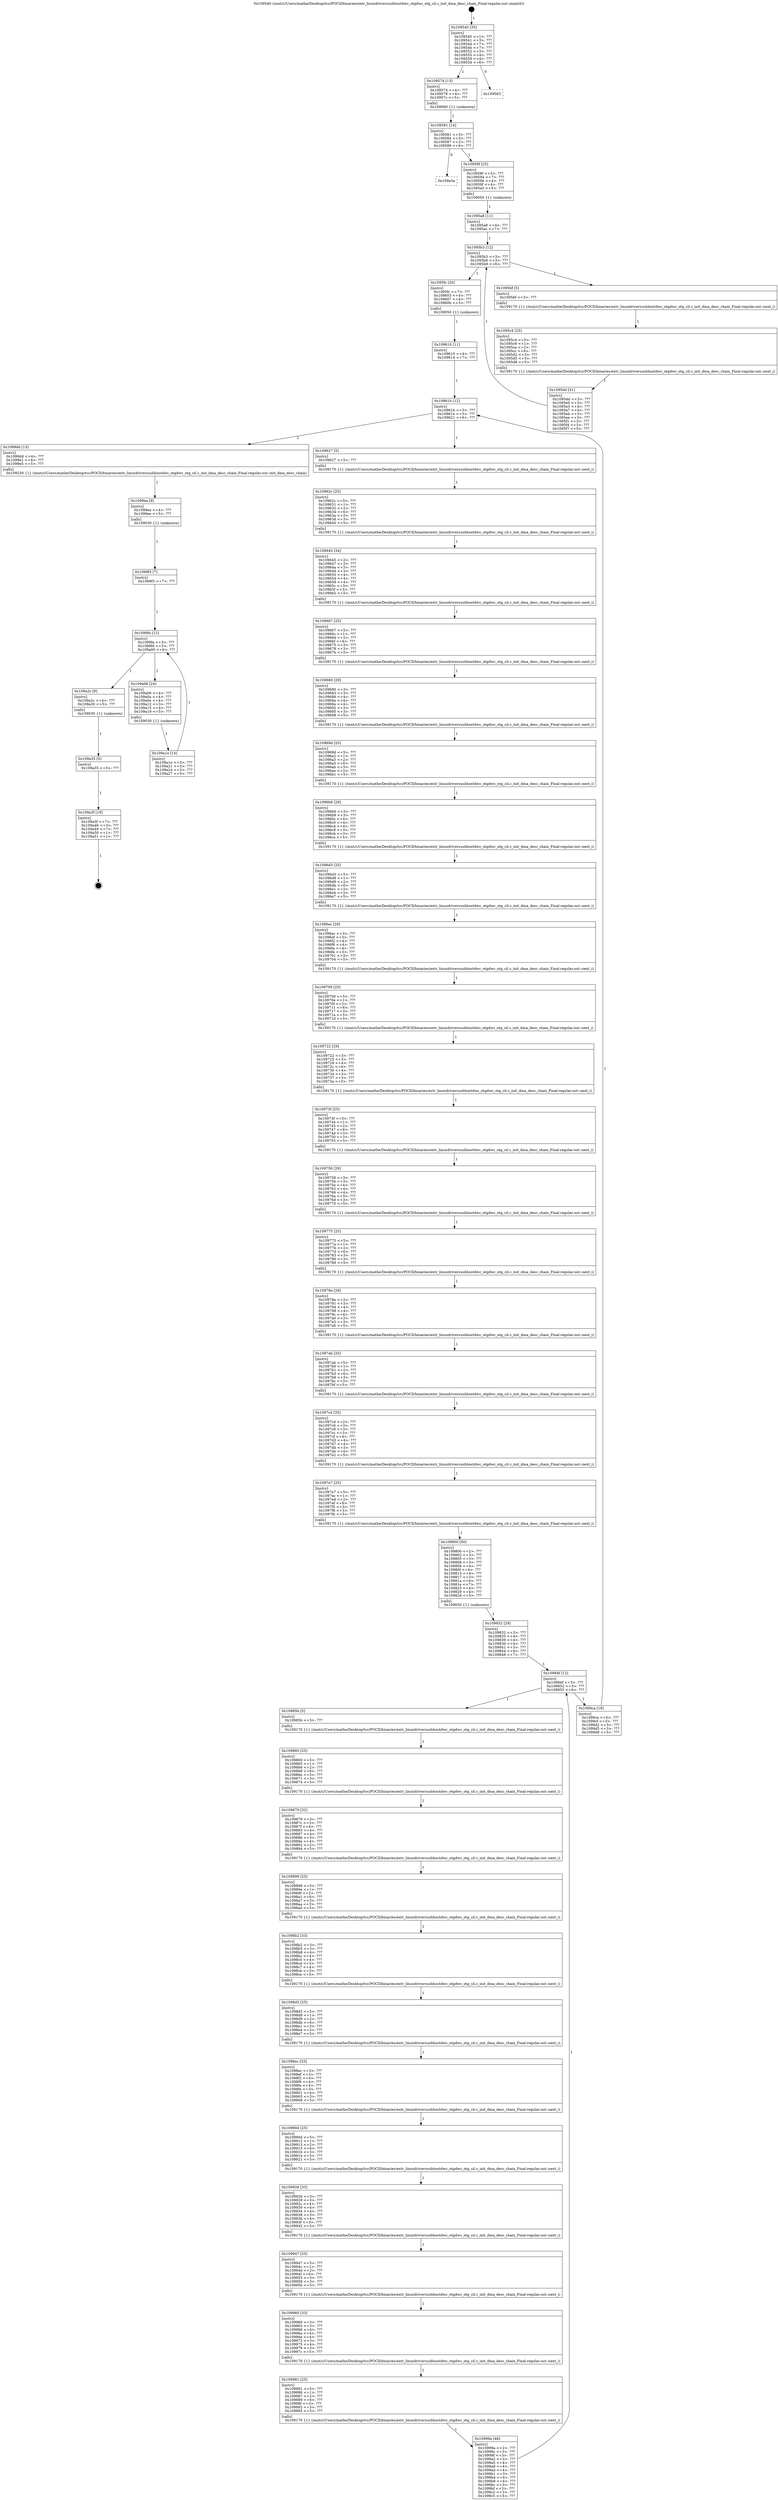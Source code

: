 digraph "0x109540" {
  label = "0x109540 (/mnt/c/Users/mathe/Desktop/tcc/POCII/binaries/extr_linuxdriversusbhostdwc_otgdwc_otg_cil.c_init_dma_desc_chain_Final-regular.out::main(0))"
  labelloc = "t"
  node[shape=record]

  Entry [label="",width=0.3,height=0.3,shape=circle,fillcolor=black,style=filled]
  "0x109540" [label="{
     0x109540 [35]\l
     | [instrs]\l
     &nbsp;&nbsp;0x109540 \<+1\>: ???\l
     &nbsp;&nbsp;0x109541 \<+3\>: ???\l
     &nbsp;&nbsp;0x109544 \<+7\>: ???\l
     &nbsp;&nbsp;0x10954b \<+7\>: ???\l
     &nbsp;&nbsp;0x109552 \<+3\>: ???\l
     &nbsp;&nbsp;0x109555 \<+4\>: ???\l
     &nbsp;&nbsp;0x109559 \<+4\>: ???\l
     &nbsp;&nbsp;0x10955d \<+6\>: ???\l
  }"]
  "0x109574" [label="{
     0x109574 [13]\l
     | [instrs]\l
     &nbsp;&nbsp;0x109574 \<+4\>: ???\l
     &nbsp;&nbsp;0x109578 \<+4\>: ???\l
     &nbsp;&nbsp;0x10957c \<+5\>: ???\l
     | [calls]\l
     &nbsp;&nbsp;0x109060 \{1\} (unknown)\l
  }"]
  "0x109563" [label="{
     0x109563\l
  }", style=dashed]
  "0x109581" [label="{
     0x109581 [14]\l
     | [instrs]\l
     &nbsp;&nbsp;0x109581 \<+3\>: ???\l
     &nbsp;&nbsp;0x109584 \<+3\>: ???\l
     &nbsp;&nbsp;0x109587 \<+2\>: ???\l
     &nbsp;&nbsp;0x109589 \<+6\>: ???\l
  }"]
  "0x109a3a" [label="{
     0x109a3a\l
  }", style=dashed]
  "0x10958f" [label="{
     0x10958f [25]\l
     | [instrs]\l
     &nbsp;&nbsp;0x10958f \<+5\>: ???\l
     &nbsp;&nbsp;0x109594 \<+7\>: ???\l
     &nbsp;&nbsp;0x10959b \<+4\>: ???\l
     &nbsp;&nbsp;0x10959f \<+4\>: ???\l
     &nbsp;&nbsp;0x1095a3 \<+5\>: ???\l
     | [calls]\l
     &nbsp;&nbsp;0x109050 \{1\} (unknown)\l
  }"]
  Exit [label="",width=0.3,height=0.3,shape=circle,fillcolor=black,style=filled,peripheries=2]
  "0x1095b3" [label="{
     0x1095b3 [12]\l
     | [instrs]\l
     &nbsp;&nbsp;0x1095b3 \<+3\>: ???\l
     &nbsp;&nbsp;0x1095b6 \<+3\>: ???\l
     &nbsp;&nbsp;0x1095b9 \<+6\>: ???\l
  }"]
  "0x1095fc" [label="{
     0x1095fc [20]\l
     | [instrs]\l
     &nbsp;&nbsp;0x1095fc \<+7\>: ???\l
     &nbsp;&nbsp;0x109603 \<+4\>: ???\l
     &nbsp;&nbsp;0x109607 \<+4\>: ???\l
     &nbsp;&nbsp;0x10960b \<+5\>: ???\l
     | [calls]\l
     &nbsp;&nbsp;0x109050 \{1\} (unknown)\l
  }"]
  "0x1095bf" [label="{
     0x1095bf [5]\l
     | [instrs]\l
     &nbsp;&nbsp;0x1095bf \<+5\>: ???\l
     | [calls]\l
     &nbsp;&nbsp;0x109170 \{1\} (/mnt/c/Users/mathe/Desktop/tcc/POCII/binaries/extr_linuxdriversusbhostdwc_otgdwc_otg_cil.c_init_dma_desc_chain_Final-regular.out::next_i)\l
  }"]
  "0x1095c4" [label="{
     0x1095c4 [25]\l
     | [instrs]\l
     &nbsp;&nbsp;0x1095c4 \<+5\>: ???\l
     &nbsp;&nbsp;0x1095c9 \<+1\>: ???\l
     &nbsp;&nbsp;0x1095ca \<+2\>: ???\l
     &nbsp;&nbsp;0x1095cc \<+6\>: ???\l
     &nbsp;&nbsp;0x1095d2 \<+3\>: ???\l
     &nbsp;&nbsp;0x1095d5 \<+3\>: ???\l
     &nbsp;&nbsp;0x1095d8 \<+5\>: ???\l
     | [calls]\l
     &nbsp;&nbsp;0x109170 \{1\} (/mnt/c/Users/mathe/Desktop/tcc/POCII/binaries/extr_linuxdriversusbhostdwc_otgdwc_otg_cil.c_init_dma_desc_chain_Final-regular.out::next_i)\l
  }"]
  "0x1095dd" [label="{
     0x1095dd [31]\l
     | [instrs]\l
     &nbsp;&nbsp;0x1095dd \<+3\>: ???\l
     &nbsp;&nbsp;0x1095e0 \<+3\>: ???\l
     &nbsp;&nbsp;0x1095e3 \<+4\>: ???\l
     &nbsp;&nbsp;0x1095e7 \<+4\>: ???\l
     &nbsp;&nbsp;0x1095eb \<+3\>: ???\l
     &nbsp;&nbsp;0x1095ee \<+3\>: ???\l
     &nbsp;&nbsp;0x1095f1 \<+3\>: ???\l
     &nbsp;&nbsp;0x1095f4 \<+3\>: ???\l
     &nbsp;&nbsp;0x1095f7 \<+5\>: ???\l
  }"]
  "0x1095a8" [label="{
     0x1095a8 [11]\l
     | [instrs]\l
     &nbsp;&nbsp;0x1095a8 \<+4\>: ???\l
     &nbsp;&nbsp;0x1095ac \<+7\>: ???\l
  }"]
  "0x10961b" [label="{
     0x10961b [12]\l
     | [instrs]\l
     &nbsp;&nbsp;0x10961b \<+3\>: ???\l
     &nbsp;&nbsp;0x10961e \<+3\>: ???\l
     &nbsp;&nbsp;0x109621 \<+6\>: ???\l
  }"]
  "0x1099dd" [label="{
     0x1099dd [13]\l
     | [instrs]\l
     &nbsp;&nbsp;0x1099dd \<+4\>: ???\l
     &nbsp;&nbsp;0x1099e1 \<+4\>: ???\l
     &nbsp;&nbsp;0x1099e5 \<+5\>: ???\l
     | [calls]\l
     &nbsp;&nbsp;0x109230 \{1\} (/mnt/c/Users/mathe/Desktop/tcc/POCII/binaries/extr_linuxdriversusbhostdwc_otgdwc_otg_cil.c_init_dma_desc_chain_Final-regular.out::init_dma_desc_chain)\l
  }"]
  "0x109627" [label="{
     0x109627 [5]\l
     | [instrs]\l
     &nbsp;&nbsp;0x109627 \<+5\>: ???\l
     | [calls]\l
     &nbsp;&nbsp;0x109170 \{1\} (/mnt/c/Users/mathe/Desktop/tcc/POCII/binaries/extr_linuxdriversusbhostdwc_otgdwc_otg_cil.c_init_dma_desc_chain_Final-regular.out::next_i)\l
  }"]
  "0x10962c" [label="{
     0x10962c [25]\l
     | [instrs]\l
     &nbsp;&nbsp;0x10962c \<+5\>: ???\l
     &nbsp;&nbsp;0x109631 \<+1\>: ???\l
     &nbsp;&nbsp;0x109632 \<+2\>: ???\l
     &nbsp;&nbsp;0x109634 \<+6\>: ???\l
     &nbsp;&nbsp;0x10963a \<+3\>: ???\l
     &nbsp;&nbsp;0x10963d \<+3\>: ???\l
     &nbsp;&nbsp;0x109640 \<+5\>: ???\l
     | [calls]\l
     &nbsp;&nbsp;0x109170 \{1\} (/mnt/c/Users/mathe/Desktop/tcc/POCII/binaries/extr_linuxdriversusbhostdwc_otgdwc_otg_cil.c_init_dma_desc_chain_Final-regular.out::next_i)\l
  }"]
  "0x109645" [label="{
     0x109645 [34]\l
     | [instrs]\l
     &nbsp;&nbsp;0x109645 \<+2\>: ???\l
     &nbsp;&nbsp;0x109647 \<+3\>: ???\l
     &nbsp;&nbsp;0x10964a \<+3\>: ???\l
     &nbsp;&nbsp;0x10964d \<+3\>: ???\l
     &nbsp;&nbsp;0x109650 \<+4\>: ???\l
     &nbsp;&nbsp;0x109654 \<+4\>: ???\l
     &nbsp;&nbsp;0x109658 \<+4\>: ???\l
     &nbsp;&nbsp;0x10965c \<+3\>: ???\l
     &nbsp;&nbsp;0x10965f \<+3\>: ???\l
     &nbsp;&nbsp;0x109662 \<+5\>: ???\l
     | [calls]\l
     &nbsp;&nbsp;0x109170 \{1\} (/mnt/c/Users/mathe/Desktop/tcc/POCII/binaries/extr_linuxdriversusbhostdwc_otgdwc_otg_cil.c_init_dma_desc_chain_Final-regular.out::next_i)\l
  }"]
  "0x109667" [label="{
     0x109667 [25]\l
     | [instrs]\l
     &nbsp;&nbsp;0x109667 \<+5\>: ???\l
     &nbsp;&nbsp;0x10966c \<+1\>: ???\l
     &nbsp;&nbsp;0x10966d \<+2\>: ???\l
     &nbsp;&nbsp;0x10966f \<+6\>: ???\l
     &nbsp;&nbsp;0x109675 \<+3\>: ???\l
     &nbsp;&nbsp;0x109678 \<+3\>: ???\l
     &nbsp;&nbsp;0x10967b \<+5\>: ???\l
     | [calls]\l
     &nbsp;&nbsp;0x109170 \{1\} (/mnt/c/Users/mathe/Desktop/tcc/POCII/binaries/extr_linuxdriversusbhostdwc_otgdwc_otg_cil.c_init_dma_desc_chain_Final-regular.out::next_i)\l
  }"]
  "0x109680" [label="{
     0x109680 [29]\l
     | [instrs]\l
     &nbsp;&nbsp;0x109680 \<+3\>: ???\l
     &nbsp;&nbsp;0x109683 \<+3\>: ???\l
     &nbsp;&nbsp;0x109686 \<+4\>: ???\l
     &nbsp;&nbsp;0x10968a \<+4\>: ???\l
     &nbsp;&nbsp;0x10968e \<+4\>: ???\l
     &nbsp;&nbsp;0x109692 \<+3\>: ???\l
     &nbsp;&nbsp;0x109695 \<+3\>: ???\l
     &nbsp;&nbsp;0x109698 \<+5\>: ???\l
     | [calls]\l
     &nbsp;&nbsp;0x109170 \{1\} (/mnt/c/Users/mathe/Desktop/tcc/POCII/binaries/extr_linuxdriversusbhostdwc_otgdwc_otg_cil.c_init_dma_desc_chain_Final-regular.out::next_i)\l
  }"]
  "0x10969d" [label="{
     0x10969d [25]\l
     | [instrs]\l
     &nbsp;&nbsp;0x10969d \<+5\>: ???\l
     &nbsp;&nbsp;0x1096a2 \<+1\>: ???\l
     &nbsp;&nbsp;0x1096a3 \<+2\>: ???\l
     &nbsp;&nbsp;0x1096a5 \<+6\>: ???\l
     &nbsp;&nbsp;0x1096ab \<+3\>: ???\l
     &nbsp;&nbsp;0x1096ae \<+3\>: ???\l
     &nbsp;&nbsp;0x1096b1 \<+5\>: ???\l
     | [calls]\l
     &nbsp;&nbsp;0x109170 \{1\} (/mnt/c/Users/mathe/Desktop/tcc/POCII/binaries/extr_linuxdriversusbhostdwc_otgdwc_otg_cil.c_init_dma_desc_chain_Final-regular.out::next_i)\l
  }"]
  "0x1096b6" [label="{
     0x1096b6 [29]\l
     | [instrs]\l
     &nbsp;&nbsp;0x1096b6 \<+3\>: ???\l
     &nbsp;&nbsp;0x1096b9 \<+3\>: ???\l
     &nbsp;&nbsp;0x1096bc \<+4\>: ???\l
     &nbsp;&nbsp;0x1096c0 \<+4\>: ???\l
     &nbsp;&nbsp;0x1096c4 \<+4\>: ???\l
     &nbsp;&nbsp;0x1096c8 \<+3\>: ???\l
     &nbsp;&nbsp;0x1096cb \<+3\>: ???\l
     &nbsp;&nbsp;0x1096ce \<+5\>: ???\l
     | [calls]\l
     &nbsp;&nbsp;0x109170 \{1\} (/mnt/c/Users/mathe/Desktop/tcc/POCII/binaries/extr_linuxdriversusbhostdwc_otgdwc_otg_cil.c_init_dma_desc_chain_Final-regular.out::next_i)\l
  }"]
  "0x1096d3" [label="{
     0x1096d3 [25]\l
     | [instrs]\l
     &nbsp;&nbsp;0x1096d3 \<+5\>: ???\l
     &nbsp;&nbsp;0x1096d8 \<+1\>: ???\l
     &nbsp;&nbsp;0x1096d9 \<+2\>: ???\l
     &nbsp;&nbsp;0x1096db \<+6\>: ???\l
     &nbsp;&nbsp;0x1096e1 \<+3\>: ???\l
     &nbsp;&nbsp;0x1096e4 \<+3\>: ???\l
     &nbsp;&nbsp;0x1096e7 \<+5\>: ???\l
     | [calls]\l
     &nbsp;&nbsp;0x109170 \{1\} (/mnt/c/Users/mathe/Desktop/tcc/POCII/binaries/extr_linuxdriversusbhostdwc_otgdwc_otg_cil.c_init_dma_desc_chain_Final-regular.out::next_i)\l
  }"]
  "0x1096ec" [label="{
     0x1096ec [29]\l
     | [instrs]\l
     &nbsp;&nbsp;0x1096ec \<+3\>: ???\l
     &nbsp;&nbsp;0x1096ef \<+3\>: ???\l
     &nbsp;&nbsp;0x1096f2 \<+4\>: ???\l
     &nbsp;&nbsp;0x1096f6 \<+4\>: ???\l
     &nbsp;&nbsp;0x1096fa \<+4\>: ???\l
     &nbsp;&nbsp;0x1096fe \<+3\>: ???\l
     &nbsp;&nbsp;0x109701 \<+3\>: ???\l
     &nbsp;&nbsp;0x109704 \<+5\>: ???\l
     | [calls]\l
     &nbsp;&nbsp;0x109170 \{1\} (/mnt/c/Users/mathe/Desktop/tcc/POCII/binaries/extr_linuxdriversusbhostdwc_otgdwc_otg_cil.c_init_dma_desc_chain_Final-regular.out::next_i)\l
  }"]
  "0x109709" [label="{
     0x109709 [25]\l
     | [instrs]\l
     &nbsp;&nbsp;0x109709 \<+5\>: ???\l
     &nbsp;&nbsp;0x10970e \<+1\>: ???\l
     &nbsp;&nbsp;0x10970f \<+2\>: ???\l
     &nbsp;&nbsp;0x109711 \<+6\>: ???\l
     &nbsp;&nbsp;0x109717 \<+3\>: ???\l
     &nbsp;&nbsp;0x10971a \<+3\>: ???\l
     &nbsp;&nbsp;0x10971d \<+5\>: ???\l
     | [calls]\l
     &nbsp;&nbsp;0x109170 \{1\} (/mnt/c/Users/mathe/Desktop/tcc/POCII/binaries/extr_linuxdriversusbhostdwc_otgdwc_otg_cil.c_init_dma_desc_chain_Final-regular.out::next_i)\l
  }"]
  "0x109722" [label="{
     0x109722 [29]\l
     | [instrs]\l
     &nbsp;&nbsp;0x109722 \<+3\>: ???\l
     &nbsp;&nbsp;0x109725 \<+3\>: ???\l
     &nbsp;&nbsp;0x109728 \<+4\>: ???\l
     &nbsp;&nbsp;0x10972c \<+4\>: ???\l
     &nbsp;&nbsp;0x109730 \<+4\>: ???\l
     &nbsp;&nbsp;0x109734 \<+3\>: ???\l
     &nbsp;&nbsp;0x109737 \<+3\>: ???\l
     &nbsp;&nbsp;0x10973a \<+5\>: ???\l
     | [calls]\l
     &nbsp;&nbsp;0x109170 \{1\} (/mnt/c/Users/mathe/Desktop/tcc/POCII/binaries/extr_linuxdriversusbhostdwc_otgdwc_otg_cil.c_init_dma_desc_chain_Final-regular.out::next_i)\l
  }"]
  "0x10973f" [label="{
     0x10973f [25]\l
     | [instrs]\l
     &nbsp;&nbsp;0x10973f \<+5\>: ???\l
     &nbsp;&nbsp;0x109744 \<+1\>: ???\l
     &nbsp;&nbsp;0x109745 \<+2\>: ???\l
     &nbsp;&nbsp;0x109747 \<+6\>: ???\l
     &nbsp;&nbsp;0x10974d \<+3\>: ???\l
     &nbsp;&nbsp;0x109750 \<+3\>: ???\l
     &nbsp;&nbsp;0x109753 \<+5\>: ???\l
     | [calls]\l
     &nbsp;&nbsp;0x109170 \{1\} (/mnt/c/Users/mathe/Desktop/tcc/POCII/binaries/extr_linuxdriversusbhostdwc_otgdwc_otg_cil.c_init_dma_desc_chain_Final-regular.out::next_i)\l
  }"]
  "0x109758" [label="{
     0x109758 [29]\l
     | [instrs]\l
     &nbsp;&nbsp;0x109758 \<+3\>: ???\l
     &nbsp;&nbsp;0x10975b \<+3\>: ???\l
     &nbsp;&nbsp;0x10975e \<+4\>: ???\l
     &nbsp;&nbsp;0x109762 \<+4\>: ???\l
     &nbsp;&nbsp;0x109766 \<+4\>: ???\l
     &nbsp;&nbsp;0x10976a \<+3\>: ???\l
     &nbsp;&nbsp;0x10976d \<+3\>: ???\l
     &nbsp;&nbsp;0x109770 \<+5\>: ???\l
     | [calls]\l
     &nbsp;&nbsp;0x109170 \{1\} (/mnt/c/Users/mathe/Desktop/tcc/POCII/binaries/extr_linuxdriversusbhostdwc_otgdwc_otg_cil.c_init_dma_desc_chain_Final-regular.out::next_i)\l
  }"]
  "0x109775" [label="{
     0x109775 [25]\l
     | [instrs]\l
     &nbsp;&nbsp;0x109775 \<+5\>: ???\l
     &nbsp;&nbsp;0x10977a \<+1\>: ???\l
     &nbsp;&nbsp;0x10977b \<+2\>: ???\l
     &nbsp;&nbsp;0x10977d \<+6\>: ???\l
     &nbsp;&nbsp;0x109783 \<+3\>: ???\l
     &nbsp;&nbsp;0x109786 \<+3\>: ???\l
     &nbsp;&nbsp;0x109789 \<+5\>: ???\l
     | [calls]\l
     &nbsp;&nbsp;0x109170 \{1\} (/mnt/c/Users/mathe/Desktop/tcc/POCII/binaries/extr_linuxdriversusbhostdwc_otgdwc_otg_cil.c_init_dma_desc_chain_Final-regular.out::next_i)\l
  }"]
  "0x10978e" [label="{
     0x10978e [29]\l
     | [instrs]\l
     &nbsp;&nbsp;0x10978e \<+3\>: ???\l
     &nbsp;&nbsp;0x109791 \<+3\>: ???\l
     &nbsp;&nbsp;0x109794 \<+4\>: ???\l
     &nbsp;&nbsp;0x109798 \<+4\>: ???\l
     &nbsp;&nbsp;0x10979c \<+4\>: ???\l
     &nbsp;&nbsp;0x1097a0 \<+3\>: ???\l
     &nbsp;&nbsp;0x1097a3 \<+3\>: ???\l
     &nbsp;&nbsp;0x1097a6 \<+5\>: ???\l
     | [calls]\l
     &nbsp;&nbsp;0x109170 \{1\} (/mnt/c/Users/mathe/Desktop/tcc/POCII/binaries/extr_linuxdriversusbhostdwc_otgdwc_otg_cil.c_init_dma_desc_chain_Final-regular.out::next_i)\l
  }"]
  "0x1097ab" [label="{
     0x1097ab [25]\l
     | [instrs]\l
     &nbsp;&nbsp;0x1097ab \<+5\>: ???\l
     &nbsp;&nbsp;0x1097b0 \<+1\>: ???\l
     &nbsp;&nbsp;0x1097b1 \<+2\>: ???\l
     &nbsp;&nbsp;0x1097b3 \<+6\>: ???\l
     &nbsp;&nbsp;0x1097b9 \<+3\>: ???\l
     &nbsp;&nbsp;0x1097bc \<+3\>: ???\l
     &nbsp;&nbsp;0x1097bf \<+5\>: ???\l
     | [calls]\l
     &nbsp;&nbsp;0x109170 \{1\} (/mnt/c/Users/mathe/Desktop/tcc/POCII/binaries/extr_linuxdriversusbhostdwc_otgdwc_otg_cil.c_init_dma_desc_chain_Final-regular.out::next_i)\l
  }"]
  "0x1097c4" [label="{
     0x1097c4 [35]\l
     | [instrs]\l
     &nbsp;&nbsp;0x1097c4 \<+2\>: ???\l
     &nbsp;&nbsp;0x1097c6 \<+3\>: ???\l
     &nbsp;&nbsp;0x1097c9 \<+3\>: ???\l
     &nbsp;&nbsp;0x1097cc \<+3\>: ???\l
     &nbsp;&nbsp;0x1097cf \<+4\>: ???\l
     &nbsp;&nbsp;0x1097d3 \<+4\>: ???\l
     &nbsp;&nbsp;0x1097d7 \<+4\>: ???\l
     &nbsp;&nbsp;0x1097db \<+3\>: ???\l
     &nbsp;&nbsp;0x1097de \<+4\>: ???\l
     &nbsp;&nbsp;0x1097e2 \<+5\>: ???\l
     | [calls]\l
     &nbsp;&nbsp;0x109170 \{1\} (/mnt/c/Users/mathe/Desktop/tcc/POCII/binaries/extr_linuxdriversusbhostdwc_otgdwc_otg_cil.c_init_dma_desc_chain_Final-regular.out::next_i)\l
  }"]
  "0x1097e7" [label="{
     0x1097e7 [25]\l
     | [instrs]\l
     &nbsp;&nbsp;0x1097e7 \<+5\>: ???\l
     &nbsp;&nbsp;0x1097ec \<+1\>: ???\l
     &nbsp;&nbsp;0x1097ed \<+2\>: ???\l
     &nbsp;&nbsp;0x1097ef \<+6\>: ???\l
     &nbsp;&nbsp;0x1097f5 \<+3\>: ???\l
     &nbsp;&nbsp;0x1097f8 \<+3\>: ???\l
     &nbsp;&nbsp;0x1097fb \<+5\>: ???\l
     | [calls]\l
     &nbsp;&nbsp;0x109170 \{1\} (/mnt/c/Users/mathe/Desktop/tcc/POCII/binaries/extr_linuxdriversusbhostdwc_otgdwc_otg_cil.c_init_dma_desc_chain_Final-regular.out::next_i)\l
  }"]
  "0x109800" [label="{
     0x109800 [50]\l
     | [instrs]\l
     &nbsp;&nbsp;0x109800 \<+2\>: ???\l
     &nbsp;&nbsp;0x109802 \<+3\>: ???\l
     &nbsp;&nbsp;0x109805 \<+3\>: ???\l
     &nbsp;&nbsp;0x109808 \<+3\>: ???\l
     &nbsp;&nbsp;0x10980b \<+4\>: ???\l
     &nbsp;&nbsp;0x10980f \<+4\>: ???\l
     &nbsp;&nbsp;0x109813 \<+4\>: ???\l
     &nbsp;&nbsp;0x109817 \<+3\>: ???\l
     &nbsp;&nbsp;0x10981a \<+4\>: ???\l
     &nbsp;&nbsp;0x10981e \<+7\>: ???\l
     &nbsp;&nbsp;0x109825 \<+4\>: ???\l
     &nbsp;&nbsp;0x109829 \<+4\>: ???\l
     &nbsp;&nbsp;0x10982d \<+5\>: ???\l
     | [calls]\l
     &nbsp;&nbsp;0x109050 \{1\} (unknown)\l
  }"]
  "0x10984f" [label="{
     0x10984f [12]\l
     | [instrs]\l
     &nbsp;&nbsp;0x10984f \<+3\>: ???\l
     &nbsp;&nbsp;0x109852 \<+3\>: ???\l
     &nbsp;&nbsp;0x109855 \<+6\>: ???\l
  }"]
  "0x1099ca" [label="{
     0x1099ca [19]\l
     | [instrs]\l
     &nbsp;&nbsp;0x1099ca \<+5\>: ???\l
     &nbsp;&nbsp;0x1099cf \<+3\>: ???\l
     &nbsp;&nbsp;0x1099d2 \<+3\>: ???\l
     &nbsp;&nbsp;0x1099d5 \<+3\>: ???\l
     &nbsp;&nbsp;0x1099d8 \<+5\>: ???\l
  }"]
  "0x10985b" [label="{
     0x10985b [5]\l
     | [instrs]\l
     &nbsp;&nbsp;0x10985b \<+5\>: ???\l
     | [calls]\l
     &nbsp;&nbsp;0x109170 \{1\} (/mnt/c/Users/mathe/Desktop/tcc/POCII/binaries/extr_linuxdriversusbhostdwc_otgdwc_otg_cil.c_init_dma_desc_chain_Final-regular.out::next_i)\l
  }"]
  "0x109860" [label="{
     0x109860 [25]\l
     | [instrs]\l
     &nbsp;&nbsp;0x109860 \<+5\>: ???\l
     &nbsp;&nbsp;0x109865 \<+1\>: ???\l
     &nbsp;&nbsp;0x109866 \<+2\>: ???\l
     &nbsp;&nbsp;0x109868 \<+6\>: ???\l
     &nbsp;&nbsp;0x10986e \<+3\>: ???\l
     &nbsp;&nbsp;0x109871 \<+3\>: ???\l
     &nbsp;&nbsp;0x109874 \<+5\>: ???\l
     | [calls]\l
     &nbsp;&nbsp;0x109170 \{1\} (/mnt/c/Users/mathe/Desktop/tcc/POCII/binaries/extr_linuxdriversusbhostdwc_otgdwc_otg_cil.c_init_dma_desc_chain_Final-regular.out::next_i)\l
  }"]
  "0x109879" [label="{
     0x109879 [32]\l
     | [instrs]\l
     &nbsp;&nbsp;0x109879 \<+3\>: ???\l
     &nbsp;&nbsp;0x10987c \<+3\>: ???\l
     &nbsp;&nbsp;0x10987f \<+4\>: ???\l
     &nbsp;&nbsp;0x109883 \<+4\>: ???\l
     &nbsp;&nbsp;0x109887 \<+4\>: ???\l
     &nbsp;&nbsp;0x10988b \<+3\>: ???\l
     &nbsp;&nbsp;0x10988e \<+4\>: ???\l
     &nbsp;&nbsp;0x109892 \<+2\>: ???\l
     &nbsp;&nbsp;0x109894 \<+5\>: ???\l
     | [calls]\l
     &nbsp;&nbsp;0x109170 \{1\} (/mnt/c/Users/mathe/Desktop/tcc/POCII/binaries/extr_linuxdriversusbhostdwc_otgdwc_otg_cil.c_init_dma_desc_chain_Final-regular.out::next_i)\l
  }"]
  "0x109899" [label="{
     0x109899 [25]\l
     | [instrs]\l
     &nbsp;&nbsp;0x109899 \<+5\>: ???\l
     &nbsp;&nbsp;0x10989e \<+1\>: ???\l
     &nbsp;&nbsp;0x10989f \<+2\>: ???\l
     &nbsp;&nbsp;0x1098a1 \<+6\>: ???\l
     &nbsp;&nbsp;0x1098a7 \<+3\>: ???\l
     &nbsp;&nbsp;0x1098aa \<+3\>: ???\l
     &nbsp;&nbsp;0x1098ad \<+5\>: ???\l
     | [calls]\l
     &nbsp;&nbsp;0x109170 \{1\} (/mnt/c/Users/mathe/Desktop/tcc/POCII/binaries/extr_linuxdriversusbhostdwc_otgdwc_otg_cil.c_init_dma_desc_chain_Final-regular.out::next_i)\l
  }"]
  "0x1098b2" [label="{
     0x1098b2 [33]\l
     | [instrs]\l
     &nbsp;&nbsp;0x1098b2 \<+3\>: ???\l
     &nbsp;&nbsp;0x1098b5 \<+3\>: ???\l
     &nbsp;&nbsp;0x1098b8 \<+4\>: ???\l
     &nbsp;&nbsp;0x1098bc \<+4\>: ???\l
     &nbsp;&nbsp;0x1098c0 \<+4\>: ???\l
     &nbsp;&nbsp;0x1098c4 \<+3\>: ???\l
     &nbsp;&nbsp;0x1098c7 \<+4\>: ???\l
     &nbsp;&nbsp;0x1098cb \<+3\>: ???\l
     &nbsp;&nbsp;0x1098ce \<+5\>: ???\l
     | [calls]\l
     &nbsp;&nbsp;0x109170 \{1\} (/mnt/c/Users/mathe/Desktop/tcc/POCII/binaries/extr_linuxdriversusbhostdwc_otgdwc_otg_cil.c_init_dma_desc_chain_Final-regular.out::next_i)\l
  }"]
  "0x1098d3" [label="{
     0x1098d3 [25]\l
     | [instrs]\l
     &nbsp;&nbsp;0x1098d3 \<+5\>: ???\l
     &nbsp;&nbsp;0x1098d8 \<+1\>: ???\l
     &nbsp;&nbsp;0x1098d9 \<+2\>: ???\l
     &nbsp;&nbsp;0x1098db \<+6\>: ???\l
     &nbsp;&nbsp;0x1098e1 \<+3\>: ???\l
     &nbsp;&nbsp;0x1098e4 \<+3\>: ???\l
     &nbsp;&nbsp;0x1098e7 \<+5\>: ???\l
     | [calls]\l
     &nbsp;&nbsp;0x109170 \{1\} (/mnt/c/Users/mathe/Desktop/tcc/POCII/binaries/extr_linuxdriversusbhostdwc_otgdwc_otg_cil.c_init_dma_desc_chain_Final-regular.out::next_i)\l
  }"]
  "0x1098ec" [label="{
     0x1098ec [33]\l
     | [instrs]\l
     &nbsp;&nbsp;0x1098ec \<+3\>: ???\l
     &nbsp;&nbsp;0x1098ef \<+3\>: ???\l
     &nbsp;&nbsp;0x1098f2 \<+4\>: ???\l
     &nbsp;&nbsp;0x1098f6 \<+4\>: ???\l
     &nbsp;&nbsp;0x1098fa \<+4\>: ???\l
     &nbsp;&nbsp;0x1098fe \<+3\>: ???\l
     &nbsp;&nbsp;0x109901 \<+4\>: ???\l
     &nbsp;&nbsp;0x109905 \<+3\>: ???\l
     &nbsp;&nbsp;0x109908 \<+5\>: ???\l
     | [calls]\l
     &nbsp;&nbsp;0x109170 \{1\} (/mnt/c/Users/mathe/Desktop/tcc/POCII/binaries/extr_linuxdriversusbhostdwc_otgdwc_otg_cil.c_init_dma_desc_chain_Final-regular.out::next_i)\l
  }"]
  "0x10990d" [label="{
     0x10990d [25]\l
     | [instrs]\l
     &nbsp;&nbsp;0x10990d \<+5\>: ???\l
     &nbsp;&nbsp;0x109912 \<+1\>: ???\l
     &nbsp;&nbsp;0x109913 \<+2\>: ???\l
     &nbsp;&nbsp;0x109915 \<+6\>: ???\l
     &nbsp;&nbsp;0x10991b \<+3\>: ???\l
     &nbsp;&nbsp;0x10991e \<+3\>: ???\l
     &nbsp;&nbsp;0x109921 \<+5\>: ???\l
     | [calls]\l
     &nbsp;&nbsp;0x109170 \{1\} (/mnt/c/Users/mathe/Desktop/tcc/POCII/binaries/extr_linuxdriversusbhostdwc_otgdwc_otg_cil.c_init_dma_desc_chain_Final-regular.out::next_i)\l
  }"]
  "0x109926" [label="{
     0x109926 [33]\l
     | [instrs]\l
     &nbsp;&nbsp;0x109926 \<+3\>: ???\l
     &nbsp;&nbsp;0x109929 \<+3\>: ???\l
     &nbsp;&nbsp;0x10992c \<+4\>: ???\l
     &nbsp;&nbsp;0x109930 \<+4\>: ???\l
     &nbsp;&nbsp;0x109934 \<+4\>: ???\l
     &nbsp;&nbsp;0x109938 \<+3\>: ???\l
     &nbsp;&nbsp;0x10993b \<+4\>: ???\l
     &nbsp;&nbsp;0x10993f \<+3\>: ???\l
     &nbsp;&nbsp;0x109942 \<+5\>: ???\l
     | [calls]\l
     &nbsp;&nbsp;0x109170 \{1\} (/mnt/c/Users/mathe/Desktop/tcc/POCII/binaries/extr_linuxdriversusbhostdwc_otgdwc_otg_cil.c_init_dma_desc_chain_Final-regular.out::next_i)\l
  }"]
  "0x109947" [label="{
     0x109947 [25]\l
     | [instrs]\l
     &nbsp;&nbsp;0x109947 \<+5\>: ???\l
     &nbsp;&nbsp;0x10994c \<+1\>: ???\l
     &nbsp;&nbsp;0x10994d \<+2\>: ???\l
     &nbsp;&nbsp;0x10994f \<+6\>: ???\l
     &nbsp;&nbsp;0x109955 \<+3\>: ???\l
     &nbsp;&nbsp;0x109958 \<+3\>: ???\l
     &nbsp;&nbsp;0x10995b \<+5\>: ???\l
     | [calls]\l
     &nbsp;&nbsp;0x109170 \{1\} (/mnt/c/Users/mathe/Desktop/tcc/POCII/binaries/extr_linuxdriversusbhostdwc_otgdwc_otg_cil.c_init_dma_desc_chain_Final-regular.out::next_i)\l
  }"]
  "0x109960" [label="{
     0x109960 [33]\l
     | [instrs]\l
     &nbsp;&nbsp;0x109960 \<+3\>: ???\l
     &nbsp;&nbsp;0x109963 \<+3\>: ???\l
     &nbsp;&nbsp;0x109966 \<+4\>: ???\l
     &nbsp;&nbsp;0x10996a \<+4\>: ???\l
     &nbsp;&nbsp;0x10996e \<+4\>: ???\l
     &nbsp;&nbsp;0x109972 \<+3\>: ???\l
     &nbsp;&nbsp;0x109975 \<+4\>: ???\l
     &nbsp;&nbsp;0x109979 \<+3\>: ???\l
     &nbsp;&nbsp;0x10997c \<+5\>: ???\l
     | [calls]\l
     &nbsp;&nbsp;0x109170 \{1\} (/mnt/c/Users/mathe/Desktop/tcc/POCII/binaries/extr_linuxdriversusbhostdwc_otgdwc_otg_cil.c_init_dma_desc_chain_Final-regular.out::next_i)\l
  }"]
  "0x109981" [label="{
     0x109981 [25]\l
     | [instrs]\l
     &nbsp;&nbsp;0x109981 \<+5\>: ???\l
     &nbsp;&nbsp;0x109986 \<+1\>: ???\l
     &nbsp;&nbsp;0x109987 \<+2\>: ???\l
     &nbsp;&nbsp;0x109989 \<+6\>: ???\l
     &nbsp;&nbsp;0x10998f \<+3\>: ???\l
     &nbsp;&nbsp;0x109992 \<+3\>: ???\l
     &nbsp;&nbsp;0x109995 \<+5\>: ???\l
     | [calls]\l
     &nbsp;&nbsp;0x109170 \{1\} (/mnt/c/Users/mathe/Desktop/tcc/POCII/binaries/extr_linuxdriversusbhostdwc_otgdwc_otg_cil.c_init_dma_desc_chain_Final-regular.out::next_i)\l
  }"]
  "0x10999a" [label="{
     0x10999a [48]\l
     | [instrs]\l
     &nbsp;&nbsp;0x10999a \<+2\>: ???\l
     &nbsp;&nbsp;0x10999c \<+3\>: ???\l
     &nbsp;&nbsp;0x10999f \<+3\>: ???\l
     &nbsp;&nbsp;0x1099a2 \<+3\>: ???\l
     &nbsp;&nbsp;0x1099a5 \<+4\>: ???\l
     &nbsp;&nbsp;0x1099a9 \<+4\>: ???\l
     &nbsp;&nbsp;0x1099ad \<+4\>: ???\l
     &nbsp;&nbsp;0x1099b1 \<+3\>: ???\l
     &nbsp;&nbsp;0x1099b4 \<+4\>: ???\l
     &nbsp;&nbsp;0x1099b8 \<+4\>: ???\l
     &nbsp;&nbsp;0x1099bc \<+3\>: ???\l
     &nbsp;&nbsp;0x1099bf \<+3\>: ???\l
     &nbsp;&nbsp;0x1099c2 \<+3\>: ???\l
     &nbsp;&nbsp;0x1099c5 \<+5\>: ???\l
  }"]
  "0x109832" [label="{
     0x109832 [29]\l
     | [instrs]\l
     &nbsp;&nbsp;0x109832 \<+3\>: ???\l
     &nbsp;&nbsp;0x109835 \<+4\>: ???\l
     &nbsp;&nbsp;0x109839 \<+4\>: ???\l
     &nbsp;&nbsp;0x10983d \<+4\>: ???\l
     &nbsp;&nbsp;0x109841 \<+3\>: ???\l
     &nbsp;&nbsp;0x109844 \<+4\>: ???\l
     &nbsp;&nbsp;0x109848 \<+7\>: ???\l
  }"]
  "0x109a3f" [label="{
     0x109a3f [19]\l
     | [instrs]\l
     &nbsp;&nbsp;0x109a3f \<+7\>: ???\l
     &nbsp;&nbsp;0x109a46 \<+3\>: ???\l
     &nbsp;&nbsp;0x109a49 \<+7\>: ???\l
     &nbsp;&nbsp;0x109a50 \<+1\>: ???\l
     &nbsp;&nbsp;0x109a51 \<+1\>: ???\l
  }"]
  "0x109610" [label="{
     0x109610 [11]\l
     | [instrs]\l
     &nbsp;&nbsp;0x109610 \<+4\>: ???\l
     &nbsp;&nbsp;0x109614 \<+7\>: ???\l
  }"]
  "0x1099ea" [label="{
     0x1099ea [9]\l
     | [instrs]\l
     &nbsp;&nbsp;0x1099ea \<+4\>: ???\l
     &nbsp;&nbsp;0x1099ee \<+5\>: ???\l
     | [calls]\l
     &nbsp;&nbsp;0x109030 \{1\} (unknown)\l
  }"]
  "0x1099fa" [label="{
     0x1099fa [12]\l
     | [instrs]\l
     &nbsp;&nbsp;0x1099fa \<+3\>: ???\l
     &nbsp;&nbsp;0x1099fd \<+3\>: ???\l
     &nbsp;&nbsp;0x109a00 \<+6\>: ???\l
  }"]
  "0x109a2c" [label="{
     0x109a2c [9]\l
     | [instrs]\l
     &nbsp;&nbsp;0x109a2c \<+4\>: ???\l
     &nbsp;&nbsp;0x109a30 \<+5\>: ???\l
     | [calls]\l
     &nbsp;&nbsp;0x109030 \{1\} (unknown)\l
  }"]
  "0x109a06" [label="{
     0x109a06 [24]\l
     | [instrs]\l
     &nbsp;&nbsp;0x109a06 \<+4\>: ???\l
     &nbsp;&nbsp;0x109a0a \<+4\>: ???\l
     &nbsp;&nbsp;0x109a0e \<+4\>: ???\l
     &nbsp;&nbsp;0x109a12 \<+3\>: ???\l
     &nbsp;&nbsp;0x109a15 \<+4\>: ???\l
     &nbsp;&nbsp;0x109a19 \<+5\>: ???\l
     | [calls]\l
     &nbsp;&nbsp;0x109030 \{1\} (unknown)\l
  }"]
  "0x109a1e" [label="{
     0x109a1e [14]\l
     | [instrs]\l
     &nbsp;&nbsp;0x109a1e \<+3\>: ???\l
     &nbsp;&nbsp;0x109a21 \<+3\>: ???\l
     &nbsp;&nbsp;0x109a24 \<+3\>: ???\l
     &nbsp;&nbsp;0x109a27 \<+5\>: ???\l
  }"]
  "0x1099f3" [label="{
     0x1099f3 [7]\l
     | [instrs]\l
     &nbsp;&nbsp;0x1099f3 \<+7\>: ???\l
  }"]
  "0x109a35" [label="{
     0x109a35 [5]\l
     | [instrs]\l
     &nbsp;&nbsp;0x109a35 \<+5\>: ???\l
  }"]
  Entry -> "0x109540" [label=" 1"]
  "0x109540" -> "0x109574" [label=" 1"]
  "0x109540" -> "0x109563" [label=" 0"]
  "0x109574" -> "0x109581" [label=" 1"]
  "0x109581" -> "0x109a3a" [label=" 0"]
  "0x109581" -> "0x10958f" [label=" 1"]
  "0x109a3f" -> Exit [label=" 1"]
  "0x10958f" -> "0x1095a8" [label=" 1"]
  "0x1095b3" -> "0x1095fc" [label=" 1"]
  "0x1095b3" -> "0x1095bf" [label=" 1"]
  "0x1095bf" -> "0x1095c4" [label=" 1"]
  "0x1095c4" -> "0x1095dd" [label=" 1"]
  "0x1095a8" -> "0x1095b3" [label=" 1"]
  "0x1095dd" -> "0x1095b3" [label=" 1"]
  "0x1095fc" -> "0x109610" [label=" 1"]
  "0x10961b" -> "0x1099dd" [label=" 1"]
  "0x10961b" -> "0x109627" [label=" 1"]
  "0x109627" -> "0x10962c" [label=" 1"]
  "0x10962c" -> "0x109645" [label=" 1"]
  "0x109645" -> "0x109667" [label=" 1"]
  "0x109667" -> "0x109680" [label=" 1"]
  "0x109680" -> "0x10969d" [label=" 1"]
  "0x10969d" -> "0x1096b6" [label=" 1"]
  "0x1096b6" -> "0x1096d3" [label=" 1"]
  "0x1096d3" -> "0x1096ec" [label=" 1"]
  "0x1096ec" -> "0x109709" [label=" 1"]
  "0x109709" -> "0x109722" [label=" 1"]
  "0x109722" -> "0x10973f" [label=" 1"]
  "0x10973f" -> "0x109758" [label=" 1"]
  "0x109758" -> "0x109775" [label=" 1"]
  "0x109775" -> "0x10978e" [label=" 1"]
  "0x10978e" -> "0x1097ab" [label=" 1"]
  "0x1097ab" -> "0x1097c4" [label=" 1"]
  "0x1097c4" -> "0x1097e7" [label=" 1"]
  "0x1097e7" -> "0x109800" [label=" 1"]
  "0x109800" -> "0x109832" [label=" 1"]
  "0x10984f" -> "0x1099ca" [label=" 1"]
  "0x10984f" -> "0x10985b" [label=" 1"]
  "0x10985b" -> "0x109860" [label=" 1"]
  "0x109860" -> "0x109879" [label=" 1"]
  "0x109879" -> "0x109899" [label=" 1"]
  "0x109899" -> "0x1098b2" [label=" 1"]
  "0x1098b2" -> "0x1098d3" [label=" 1"]
  "0x1098d3" -> "0x1098ec" [label=" 1"]
  "0x1098ec" -> "0x10990d" [label=" 1"]
  "0x10990d" -> "0x109926" [label=" 1"]
  "0x109926" -> "0x109947" [label=" 1"]
  "0x109947" -> "0x109960" [label=" 1"]
  "0x109960" -> "0x109981" [label=" 1"]
  "0x109981" -> "0x10999a" [label=" 1"]
  "0x109832" -> "0x10984f" [label=" 1"]
  "0x10999a" -> "0x10984f" [label=" 1"]
  "0x109a35" -> "0x109a3f" [label=" 1"]
  "0x109610" -> "0x10961b" [label=" 1"]
  "0x1099ca" -> "0x10961b" [label=" 1"]
  "0x1099dd" -> "0x1099ea" [label=" 1"]
  "0x1099ea" -> "0x1099f3" [label=" 1"]
  "0x1099fa" -> "0x109a2c" [label=" 1"]
  "0x1099fa" -> "0x109a06" [label=" 1"]
  "0x109a06" -> "0x109a1e" [label=" 1"]
  "0x1099f3" -> "0x1099fa" [label=" 1"]
  "0x109a1e" -> "0x1099fa" [label=" 1"]
  "0x109a2c" -> "0x109a35" [label=" 1"]
}
